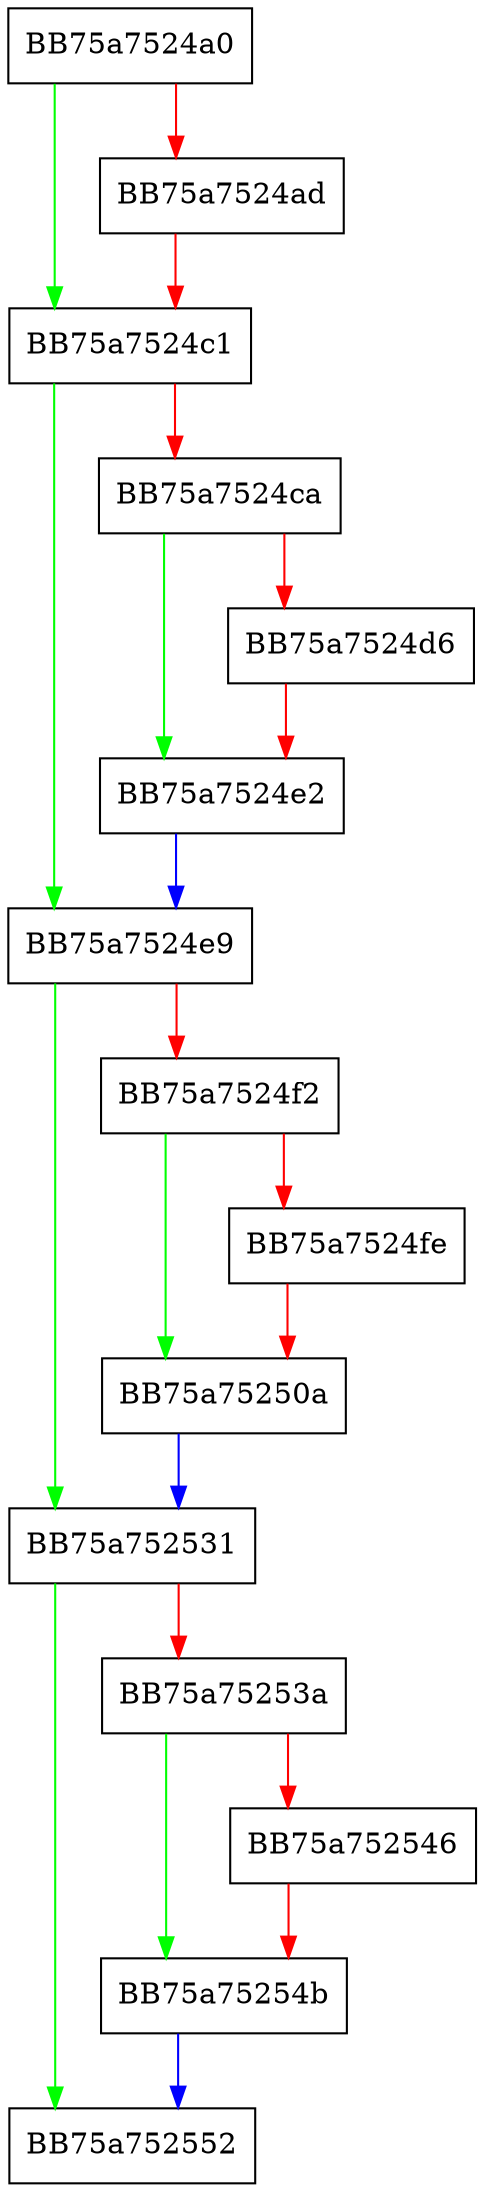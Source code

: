 digraph sqlite3_shutdown {
  node [shape="box"];
  graph [splines=ortho];
  BB75a7524a0 -> BB75a7524c1 [color="green"];
  BB75a7524a0 -> BB75a7524ad [color="red"];
  BB75a7524ad -> BB75a7524c1 [color="red"];
  BB75a7524c1 -> BB75a7524e9 [color="green"];
  BB75a7524c1 -> BB75a7524ca [color="red"];
  BB75a7524ca -> BB75a7524e2 [color="green"];
  BB75a7524ca -> BB75a7524d6 [color="red"];
  BB75a7524d6 -> BB75a7524e2 [color="red"];
  BB75a7524e2 -> BB75a7524e9 [color="blue"];
  BB75a7524e9 -> BB75a752531 [color="green"];
  BB75a7524e9 -> BB75a7524f2 [color="red"];
  BB75a7524f2 -> BB75a75250a [color="green"];
  BB75a7524f2 -> BB75a7524fe [color="red"];
  BB75a7524fe -> BB75a75250a [color="red"];
  BB75a75250a -> BB75a752531 [color="blue"];
  BB75a752531 -> BB75a752552 [color="green"];
  BB75a752531 -> BB75a75253a [color="red"];
  BB75a75253a -> BB75a75254b [color="green"];
  BB75a75253a -> BB75a752546 [color="red"];
  BB75a752546 -> BB75a75254b [color="red"];
  BB75a75254b -> BB75a752552 [color="blue"];
}